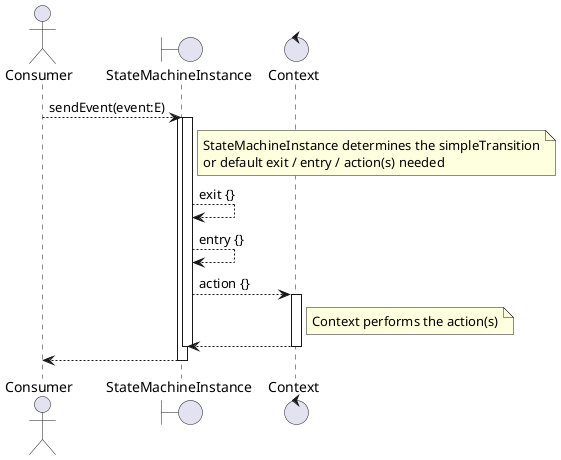 @startuml

actor Consumer
boundary StateMachineInstance
control Context

Consumer ----> StateMachineInstance : sendEvent(event:E)

    activate StateMachineInstance
    note right of StateMachineInstance
        StateMachineInstance determines the simpleTransition
        or default exit / entry / action(s) needed
    end note
    activate StateMachineInstance
    StateMachineInstance ----> StateMachineInstance : exit {}
    StateMachineInstance ----> StateMachineInstance : entry {}
    StateMachineInstance ----> Context : action {}
    activate Context
    note right of Context
        Context performs the action(s)
    end note
    Context ---->  StateMachineInstance
    deactivate Context
    deactivate StateMachineInstance
    return

@enduml
